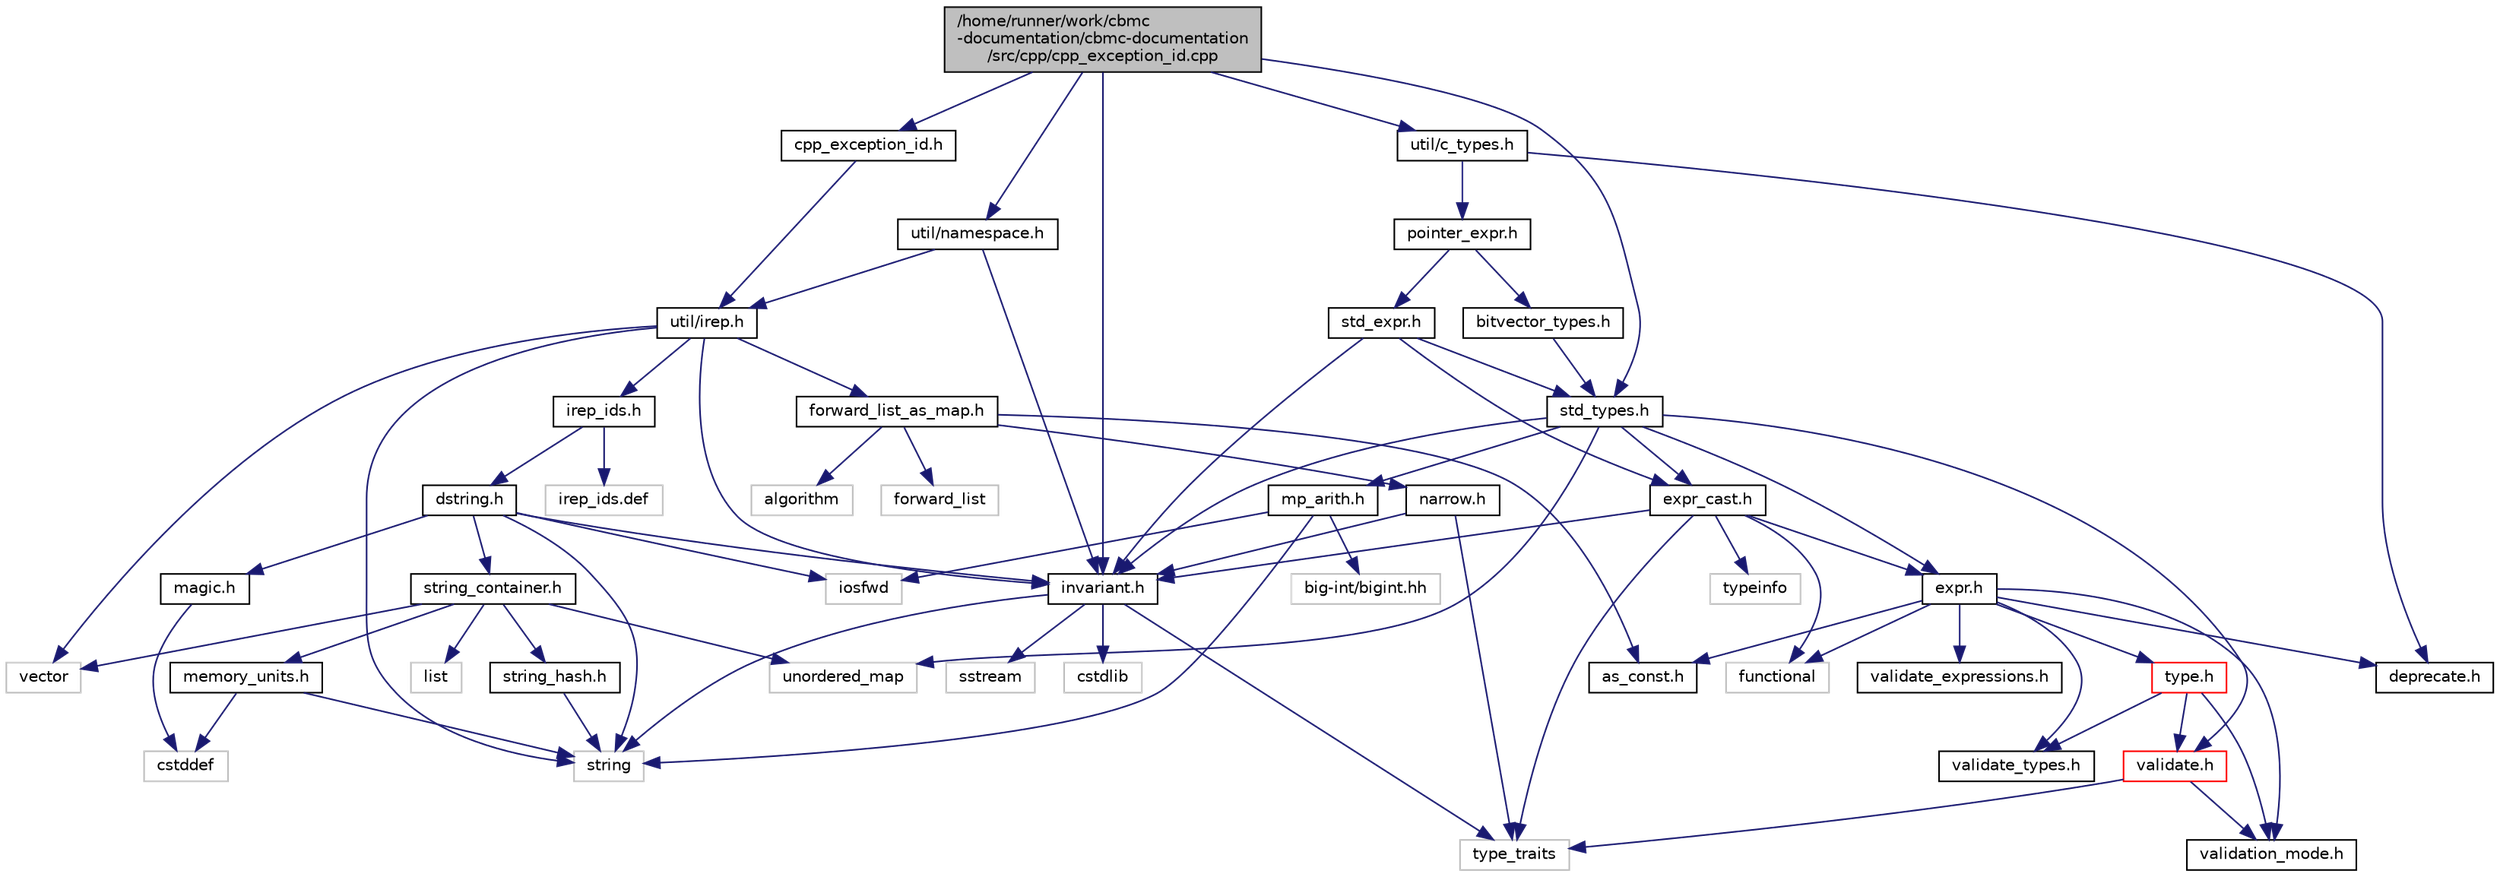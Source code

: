 digraph "/home/runner/work/cbmc-documentation/cbmc-documentation/src/cpp/cpp_exception_id.cpp"
{
 // LATEX_PDF_SIZE
  bgcolor="transparent";
  edge [fontname="Helvetica",fontsize="10",labelfontname="Helvetica",labelfontsize="10"];
  node [fontname="Helvetica",fontsize="10",shape=record];
  Node1 [label="/home/runner/work/cbmc\l-documentation/cbmc-documentation\l/src/cpp/cpp_exception_id.cpp",height=0.2,width=0.4,color="black", fillcolor="grey75", style="filled", fontcolor="black",tooltip=" "];
  Node1 -> Node2 [color="midnightblue",fontsize="10",style="solid",fontname="Helvetica"];
  Node2 [label="cpp_exception_id.h",height=0.2,width=0.4,color="black",URL="$cpp__exception__id_8h.html",tooltip=" "];
  Node2 -> Node3 [color="midnightblue",fontsize="10",style="solid",fontname="Helvetica"];
  Node3 [label="util/irep.h",height=0.2,width=0.4,color="black",URL="$irep_8h.html",tooltip=" "];
  Node3 -> Node4 [color="midnightblue",fontsize="10",style="solid",fontname="Helvetica"];
  Node4 [label="string",height=0.2,width=0.4,color="grey75",tooltip=" "];
  Node3 -> Node5 [color="midnightblue",fontsize="10",style="solid",fontname="Helvetica"];
  Node5 [label="vector",height=0.2,width=0.4,color="grey75",tooltip=" "];
  Node3 -> Node6 [color="midnightblue",fontsize="10",style="solid",fontname="Helvetica"];
  Node6 [label="invariant.h",height=0.2,width=0.4,color="black",URL="$src_2util_2invariant_8h.html",tooltip=" "];
  Node6 -> Node7 [color="midnightblue",fontsize="10",style="solid",fontname="Helvetica"];
  Node7 [label="cstdlib",height=0.2,width=0.4,color="grey75",tooltip=" "];
  Node6 -> Node8 [color="midnightblue",fontsize="10",style="solid",fontname="Helvetica"];
  Node8 [label="sstream",height=0.2,width=0.4,color="grey75",tooltip=" "];
  Node6 -> Node4 [color="midnightblue",fontsize="10",style="solid",fontname="Helvetica"];
  Node6 -> Node9 [color="midnightblue",fontsize="10",style="solid",fontname="Helvetica"];
  Node9 [label="type_traits",height=0.2,width=0.4,color="grey75",tooltip=" "];
  Node3 -> Node10 [color="midnightblue",fontsize="10",style="solid",fontname="Helvetica"];
  Node10 [label="irep_ids.h",height=0.2,width=0.4,color="black",URL="$irep__ids_8h.html",tooltip=" "];
  Node10 -> Node11 [color="midnightblue",fontsize="10",style="solid",fontname="Helvetica"];
  Node11 [label="dstring.h",height=0.2,width=0.4,color="black",URL="$dstring_8h.html",tooltip=" "];
  Node11 -> Node12 [color="midnightblue",fontsize="10",style="solid",fontname="Helvetica"];
  Node12 [label="iosfwd",height=0.2,width=0.4,color="grey75",tooltip=" "];
  Node11 -> Node4 [color="midnightblue",fontsize="10",style="solid",fontname="Helvetica"];
  Node11 -> Node6 [color="midnightblue",fontsize="10",style="solid",fontname="Helvetica"];
  Node11 -> Node13 [color="midnightblue",fontsize="10",style="solid",fontname="Helvetica"];
  Node13 [label="magic.h",height=0.2,width=0.4,color="black",URL="$magic_8h.html",tooltip="Magic numbers used throughout the codebase."];
  Node13 -> Node14 [color="midnightblue",fontsize="10",style="solid",fontname="Helvetica"];
  Node14 [label="cstddef",height=0.2,width=0.4,color="grey75",tooltip=" "];
  Node11 -> Node15 [color="midnightblue",fontsize="10",style="solid",fontname="Helvetica"];
  Node15 [label="string_container.h",height=0.2,width=0.4,color="black",URL="$string__container_8h.html",tooltip=" "];
  Node15 -> Node16 [color="midnightblue",fontsize="10",style="solid",fontname="Helvetica"];
  Node16 [label="list",height=0.2,width=0.4,color="grey75",tooltip=" "];
  Node15 -> Node17 [color="midnightblue",fontsize="10",style="solid",fontname="Helvetica"];
  Node17 [label="unordered_map",height=0.2,width=0.4,color="grey75",tooltip=" "];
  Node15 -> Node5 [color="midnightblue",fontsize="10",style="solid",fontname="Helvetica"];
  Node15 -> Node18 [color="midnightblue",fontsize="10",style="solid",fontname="Helvetica"];
  Node18 [label="memory_units.h",height=0.2,width=0.4,color="black",URL="$memory__units_8h.html",tooltip=" "];
  Node18 -> Node14 [color="midnightblue",fontsize="10",style="solid",fontname="Helvetica"];
  Node18 -> Node4 [color="midnightblue",fontsize="10",style="solid",fontname="Helvetica"];
  Node15 -> Node19 [color="midnightblue",fontsize="10",style="solid",fontname="Helvetica"];
  Node19 [label="string_hash.h",height=0.2,width=0.4,color="black",URL="$string__hash_8h.html",tooltip=" "];
  Node19 -> Node4 [color="midnightblue",fontsize="10",style="solid",fontname="Helvetica"];
  Node10 -> Node20 [color="midnightblue",fontsize="10",style="solid",fontname="Helvetica"];
  Node20 [label="irep_ids.def",height=0.2,width=0.4,color="grey75",tooltip=" "];
  Node3 -> Node21 [color="midnightblue",fontsize="10",style="solid",fontname="Helvetica"];
  Node21 [label="forward_list_as_map.h",height=0.2,width=0.4,color="black",URL="$forward__list__as__map_8h.html",tooltip=" "];
  Node21 -> Node22 [color="midnightblue",fontsize="10",style="solid",fontname="Helvetica"];
  Node22 [label="algorithm",height=0.2,width=0.4,color="grey75",tooltip=" "];
  Node21 -> Node23 [color="midnightblue",fontsize="10",style="solid",fontname="Helvetica"];
  Node23 [label="forward_list",height=0.2,width=0.4,color="grey75",tooltip=" "];
  Node21 -> Node24 [color="midnightblue",fontsize="10",style="solid",fontname="Helvetica"];
  Node24 [label="as_const.h",height=0.2,width=0.4,color="black",URL="$as__const_8h.html",tooltip=" "];
  Node21 -> Node25 [color="midnightblue",fontsize="10",style="solid",fontname="Helvetica"];
  Node25 [label="narrow.h",height=0.2,width=0.4,color="black",URL="$narrow_8h.html",tooltip=" "];
  Node25 -> Node9 [color="midnightblue",fontsize="10",style="solid",fontname="Helvetica"];
  Node25 -> Node6 [color="midnightblue",fontsize="10",style="solid",fontname="Helvetica"];
  Node1 -> Node26 [color="midnightblue",fontsize="10",style="solid",fontname="Helvetica"];
  Node26 [label="util/c_types.h",height=0.2,width=0.4,color="black",URL="$c__types_8h.html",tooltip=" "];
  Node26 -> Node27 [color="midnightblue",fontsize="10",style="solid",fontname="Helvetica"];
  Node27 [label="deprecate.h",height=0.2,width=0.4,color="black",URL="$deprecate_8h.html",tooltip=" "];
  Node26 -> Node28 [color="midnightblue",fontsize="10",style="solid",fontname="Helvetica"];
  Node28 [label="pointer_expr.h",height=0.2,width=0.4,color="black",URL="$pointer__expr_8h.html",tooltip=" "];
  Node28 -> Node29 [color="midnightblue",fontsize="10",style="solid",fontname="Helvetica"];
  Node29 [label="bitvector_types.h",height=0.2,width=0.4,color="black",URL="$bitvector__types_8h.html",tooltip=" "];
  Node29 -> Node30 [color="midnightblue",fontsize="10",style="solid",fontname="Helvetica"];
  Node30 [label="std_types.h",height=0.2,width=0.4,color="black",URL="$std__types_8h.html",tooltip=" "];
  Node30 -> Node31 [color="midnightblue",fontsize="10",style="solid",fontname="Helvetica"];
  Node31 [label="expr.h",height=0.2,width=0.4,color="black",URL="$expr_8h.html",tooltip=" "];
  Node31 -> Node24 [color="midnightblue",fontsize="10",style="solid",fontname="Helvetica"];
  Node31 -> Node27 [color="midnightblue",fontsize="10",style="solid",fontname="Helvetica"];
  Node31 -> Node32 [color="midnightblue",fontsize="10",style="solid",fontname="Helvetica"];
  Node32 [label="type.h",height=0.2,width=0.4,color="red",URL="$type_8h.html",tooltip=" "];
  Node32 -> Node36 [color="midnightblue",fontsize="10",style="solid",fontname="Helvetica"];
  Node36 [label="validate.h",height=0.2,width=0.4,color="red",URL="$validate_8h.html",tooltip=" "];
  Node36 -> Node9 [color="midnightblue",fontsize="10",style="solid",fontname="Helvetica"];
  Node36 -> Node38 [color="midnightblue",fontsize="10",style="solid",fontname="Helvetica"];
  Node38 [label="validation_mode.h",height=0.2,width=0.4,color="black",URL="$validation__mode_8h.html",tooltip=" "];
  Node32 -> Node39 [color="midnightblue",fontsize="10",style="solid",fontname="Helvetica"];
  Node39 [label="validate_types.h",height=0.2,width=0.4,color="black",URL="$validate__types_8h.html",tooltip=" "];
  Node32 -> Node38 [color="midnightblue",fontsize="10",style="solid",fontname="Helvetica"];
  Node31 -> Node40 [color="midnightblue",fontsize="10",style="solid",fontname="Helvetica"];
  Node40 [label="validate_expressions.h",height=0.2,width=0.4,color="black",URL="$validate__expressions_8h.html",tooltip=" "];
  Node31 -> Node39 [color="midnightblue",fontsize="10",style="solid",fontname="Helvetica"];
  Node31 -> Node38 [color="midnightblue",fontsize="10",style="solid",fontname="Helvetica"];
  Node31 -> Node41 [color="midnightblue",fontsize="10",style="solid",fontname="Helvetica"];
  Node41 [label="functional",height=0.2,width=0.4,color="grey75",tooltip=" "];
  Node30 -> Node42 [color="midnightblue",fontsize="10",style="solid",fontname="Helvetica"];
  Node42 [label="expr_cast.h",height=0.2,width=0.4,color="black",URL="$expr__cast_8h.html",tooltip="Templated functions to cast to specific exprt-derived classes."];
  Node42 -> Node43 [color="midnightblue",fontsize="10",style="solid",fontname="Helvetica"];
  Node43 [label="typeinfo",height=0.2,width=0.4,color="grey75",tooltip=" "];
  Node42 -> Node9 [color="midnightblue",fontsize="10",style="solid",fontname="Helvetica"];
  Node42 -> Node41 [color="midnightblue",fontsize="10",style="solid",fontname="Helvetica"];
  Node42 -> Node6 [color="midnightblue",fontsize="10",style="solid",fontname="Helvetica"];
  Node42 -> Node31 [color="midnightblue",fontsize="10",style="solid",fontname="Helvetica"];
  Node30 -> Node6 [color="midnightblue",fontsize="10",style="solid",fontname="Helvetica"];
  Node30 -> Node44 [color="midnightblue",fontsize="10",style="solid",fontname="Helvetica"];
  Node44 [label="mp_arith.h",height=0.2,width=0.4,color="black",URL="$mp__arith_8h.html",tooltip=" "];
  Node44 -> Node12 [color="midnightblue",fontsize="10",style="solid",fontname="Helvetica"];
  Node44 -> Node4 [color="midnightblue",fontsize="10",style="solid",fontname="Helvetica"];
  Node44 -> Node45 [color="midnightblue",fontsize="10",style="solid",fontname="Helvetica"];
  Node45 [label="big-int/bigint.hh",height=0.2,width=0.4,color="grey75",tooltip=" "];
  Node30 -> Node36 [color="midnightblue",fontsize="10",style="solid",fontname="Helvetica"];
  Node30 -> Node17 [color="midnightblue",fontsize="10",style="solid",fontname="Helvetica"];
  Node28 -> Node46 [color="midnightblue",fontsize="10",style="solid",fontname="Helvetica"];
  Node46 [label="std_expr.h",height=0.2,width=0.4,color="black",URL="$std__expr_8h.html",tooltip=" "];
  Node46 -> Node42 [color="midnightblue",fontsize="10",style="solid",fontname="Helvetica"];
  Node46 -> Node6 [color="midnightblue",fontsize="10",style="solid",fontname="Helvetica"];
  Node46 -> Node30 [color="midnightblue",fontsize="10",style="solid",fontname="Helvetica"];
  Node1 -> Node6 [color="midnightblue",fontsize="10",style="solid",fontname="Helvetica"];
  Node1 -> Node47 [color="midnightblue",fontsize="10",style="solid",fontname="Helvetica"];
  Node47 [label="util/namespace.h",height=0.2,width=0.4,color="black",URL="$namespace_8h.html",tooltip=" "];
  Node47 -> Node6 [color="midnightblue",fontsize="10",style="solid",fontname="Helvetica"];
  Node47 -> Node3 [color="midnightblue",fontsize="10",style="solid",fontname="Helvetica"];
  Node1 -> Node30 [color="midnightblue",fontsize="10",style="solid",fontname="Helvetica"];
}
